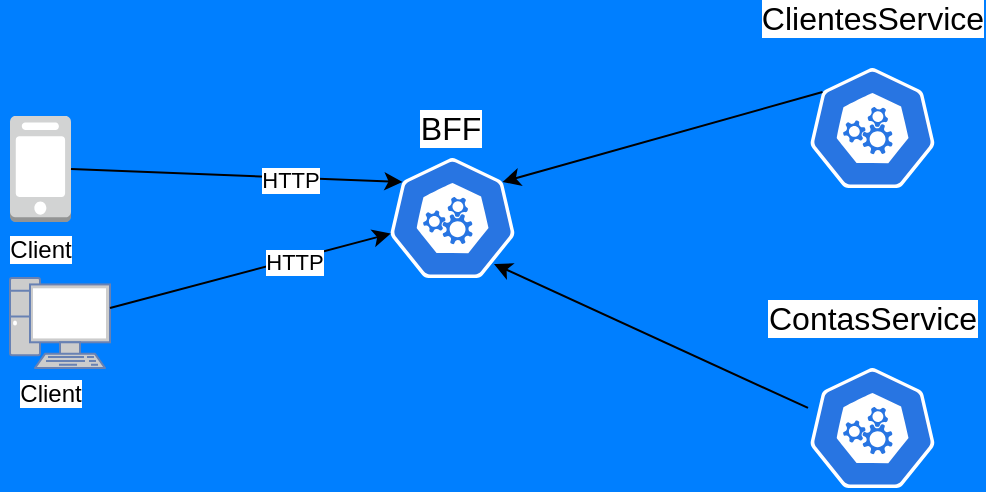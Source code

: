 <mxfile version="24.7.15">
  <diagram name="Página-1" id="Ublsm8PXHccC5S_QOOxb">
    <mxGraphModel dx="2074" dy="746" grid="1" gridSize="10" guides="1" tooltips="1" connect="1" arrows="1" fold="1" page="1" pageScale="1" pageWidth="291" pageHeight="413" background="#007FFF" math="0" shadow="0">
      <root>
        <mxCell id="0" />
        <mxCell id="1" parent="0" />
        <mxCell id="EBAW0J09sv0eh8lf7JNM-3" value="" style="aspect=fixed;sketch=0;html=1;dashed=0;whitespace=wrap;verticalLabelPosition=bottom;verticalAlign=top;fillColor=#2875E2;strokeColor=#ffffff;points=[[0.005,0.63,0],[0.1,0.2,0],[0.9,0.2,0],[0.5,0,0],[0.995,0.63,0],[0.72,0.99,0],[0.5,1,0],[0.28,0.99,0]];shape=mxgraph.kubernetes.icon2;prIcon=api" vertex="1" parent="1">
          <mxGeometry x="520" y="130" width="62.5" height="60" as="geometry" />
        </mxCell>
        <mxCell id="EBAW0J09sv0eh8lf7JNM-4" value="ClientesService" style="edgeLabel;html=1;align=center;verticalAlign=middle;resizable=0;points=[];fontSize=16;" vertex="1" connectable="0" parent="1">
          <mxGeometry x="569.997" y="110.0" as="geometry">
            <mxPoint x="-19" y="-5" as="offset" />
          </mxGeometry>
        </mxCell>
        <mxCell id="EBAW0J09sv0eh8lf7JNM-5" value="" style="aspect=fixed;sketch=0;html=1;dashed=0;whitespace=wrap;verticalLabelPosition=bottom;verticalAlign=top;fillColor=#2875E2;strokeColor=#ffffff;points=[[0.005,0.63,0],[0.1,0.2,0],[0.9,0.2,0],[0.5,0,0],[0.995,0.63,0],[0.72,0.99,0],[0.5,1,0],[0.28,0.99,0]];shape=mxgraph.kubernetes.icon2;prIcon=api" vertex="1" parent="1">
          <mxGeometry x="520" y="280" width="62.5" height="60" as="geometry" />
        </mxCell>
        <mxCell id="EBAW0J09sv0eh8lf7JNM-6" value="ContasService" style="edgeLabel;html=1;align=center;verticalAlign=middle;resizable=0;points=[];fontSize=16;" vertex="1" connectable="0" parent="1">
          <mxGeometry x="569.997" y="260.0" as="geometry">
            <mxPoint x="-19" y="-5" as="offset" />
          </mxGeometry>
        </mxCell>
        <mxCell id="EBAW0J09sv0eh8lf7JNM-8" value="&lt;span style=&quot;background-color: rgb(255, 255, 255);&quot;&gt;Client&lt;/span&gt;" style="outlineConnect=0;dashed=0;verticalLabelPosition=bottom;verticalAlign=top;align=center;html=1;shape=mxgraph.aws3.mobile_client;fillColor=#D2D3D3;gradientColor=none;" vertex="1" parent="1">
          <mxGeometry x="120" y="154" width="30.5" height="53" as="geometry" />
        </mxCell>
        <mxCell id="EBAW0J09sv0eh8lf7JNM-9" value="" style="endArrow=classic;html=1;rounded=0;exitX=1;exitY=0.5;exitDx=0;exitDy=0;exitPerimeter=0;entryX=0.1;entryY=0.2;entryDx=0;entryDy=0;entryPerimeter=0;" edge="1" parent="1" source="EBAW0J09sv0eh8lf7JNM-8" target="EBAW0J09sv0eh8lf7JNM-1">
          <mxGeometry width="50" height="50" relative="1" as="geometry">
            <mxPoint x="210" y="180.0" as="sourcePoint" />
            <mxPoint x="312" y="180.0" as="targetPoint" />
          </mxGeometry>
        </mxCell>
        <mxCell id="EBAW0J09sv0eh8lf7JNM-10" value="HTTP" style="edgeLabel;html=1;align=center;verticalAlign=middle;resizable=0;points=[];" vertex="1" connectable="0" parent="EBAW0J09sv0eh8lf7JNM-9">
          <mxGeometry x="0.312" y="-1" relative="1" as="geometry">
            <mxPoint as="offset" />
          </mxGeometry>
        </mxCell>
        <mxCell id="EBAW0J09sv0eh8lf7JNM-13" value="" style="group" vertex="1" connectable="0" parent="1">
          <mxGeometry x="310" y="160.0" width="62.5" height="75.0" as="geometry" />
        </mxCell>
        <mxCell id="EBAW0J09sv0eh8lf7JNM-1" value="" style="aspect=fixed;sketch=0;html=1;dashed=0;whitespace=wrap;verticalLabelPosition=bottom;verticalAlign=top;fillColor=#2875E2;strokeColor=#ffffff;points=[[0.005,0.63,0],[0.1,0.2,0],[0.9,0.2,0],[0.5,0,0],[0.995,0.63,0],[0.72,0.99,0],[0.5,1,0],[0.28,0.99,0]];shape=mxgraph.kubernetes.icon2;prIcon=api" vertex="1" parent="EBAW0J09sv0eh8lf7JNM-13">
          <mxGeometry y="15.0" width="62.5" height="60" as="geometry" />
        </mxCell>
        <mxCell id="EBAW0J09sv0eh8lf7JNM-2" value="BFF" style="edgeLabel;html=1;align=center;verticalAlign=middle;resizable=0;points=[];fontSize=16;" vertex="1" connectable="0" parent="EBAW0J09sv0eh8lf7JNM-13">
          <mxGeometry x="48.997" y="5" as="geometry">
            <mxPoint x="-19" y="-5" as="offset" />
          </mxGeometry>
        </mxCell>
        <mxCell id="EBAW0J09sv0eh8lf7JNM-14" value="ent" style="fontColor=#0066CC;verticalAlign=top;verticalLabelPosition=bottom;labelPosition=center;align=center;html=1;outlineConnect=0;fillColor=#CCCCCC;strokeColor=#6881B3;gradientColor=none;gradientDirection=north;strokeWidth=2;shape=mxgraph.networks.pc;" vertex="1" parent="1">
          <mxGeometry x="120" y="235" width="50" height="45" as="geometry" />
        </mxCell>
        <mxCell id="EBAW0J09sv0eh8lf7JNM-15" value="" style="endArrow=classic;html=1;rounded=0;entryX=0.005;entryY=0.63;entryDx=0;entryDy=0;entryPerimeter=0;" edge="1" parent="1" target="EBAW0J09sv0eh8lf7JNM-1">
          <mxGeometry width="50" height="50" relative="1" as="geometry">
            <mxPoint x="170" y="250" as="sourcePoint" />
            <mxPoint x="310" y="220" as="targetPoint" />
          </mxGeometry>
        </mxCell>
        <mxCell id="EBAW0J09sv0eh8lf7JNM-16" value="HTTP" style="edgeLabel;html=1;align=center;verticalAlign=middle;resizable=0;points=[];" vertex="1" connectable="0" parent="EBAW0J09sv0eh8lf7JNM-15">
          <mxGeometry x="0.312" y="-1" relative="1" as="geometry">
            <mxPoint as="offset" />
          </mxGeometry>
        </mxCell>
        <mxCell id="EBAW0J09sv0eh8lf7JNM-17" value="" style="endArrow=classic;html=1;rounded=0;exitX=0.1;exitY=0.2;exitDx=0;exitDy=0;exitPerimeter=0;entryX=0.9;entryY=0.2;entryDx=0;entryDy=0;entryPerimeter=0;" edge="1" parent="1" source="EBAW0J09sv0eh8lf7JNM-3" target="EBAW0J09sv0eh8lf7JNM-1">
          <mxGeometry width="50" height="50" relative="1" as="geometry">
            <mxPoint x="340" y="131" as="sourcePoint" />
            <mxPoint x="370" y="180" as="targetPoint" />
          </mxGeometry>
        </mxCell>
        <mxCell id="EBAW0J09sv0eh8lf7JNM-19" value="&lt;span style=&quot;background-color: rgb(255, 255, 255);&quot;&gt;Client&lt;/span&gt;" style="text;html=1;align=center;verticalAlign=middle;resizable=0;points=[];autosize=1;strokeColor=none;fillColor=none;" vertex="1" parent="1">
          <mxGeometry x="115" y="278" width="50" height="30" as="geometry" />
        </mxCell>
        <mxCell id="EBAW0J09sv0eh8lf7JNM-21" value="" style="endArrow=classic;html=1;rounded=0;exitX=-0.016;exitY=0.333;exitDx=0;exitDy=0;exitPerimeter=0;entryX=0.832;entryY=0.883;entryDx=0;entryDy=0;entryPerimeter=0;" edge="1" parent="1" source="EBAW0J09sv0eh8lf7JNM-5" target="EBAW0J09sv0eh8lf7JNM-1">
          <mxGeometry width="50" height="50" relative="1" as="geometry">
            <mxPoint x="532.5" y="230" as="sourcePoint" />
            <mxPoint x="370" y="230" as="targetPoint" />
          </mxGeometry>
        </mxCell>
      </root>
    </mxGraphModel>
  </diagram>
</mxfile>
